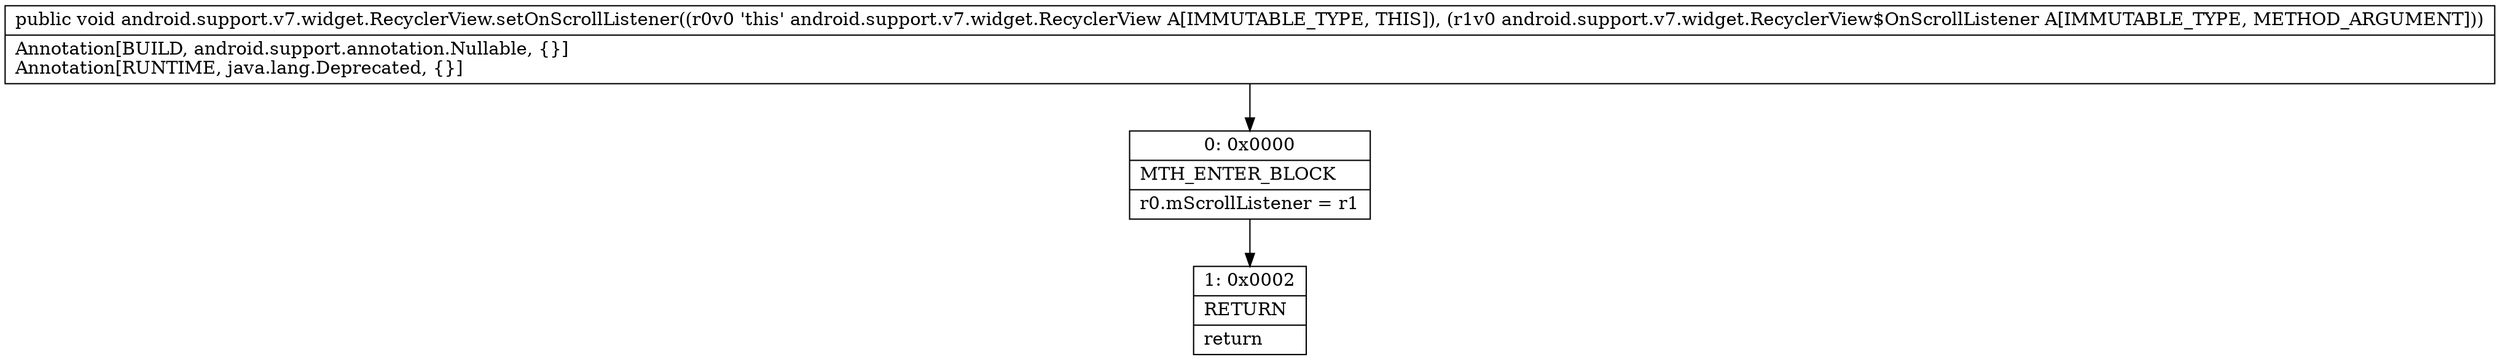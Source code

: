 digraph "CFG forandroid.support.v7.widget.RecyclerView.setOnScrollListener(Landroid\/support\/v7\/widget\/RecyclerView$OnScrollListener;)V" {
Node_0 [shape=record,label="{0\:\ 0x0000|MTH_ENTER_BLOCK\l|r0.mScrollListener = r1\l}"];
Node_1 [shape=record,label="{1\:\ 0x0002|RETURN\l|return\l}"];
MethodNode[shape=record,label="{public void android.support.v7.widget.RecyclerView.setOnScrollListener((r0v0 'this' android.support.v7.widget.RecyclerView A[IMMUTABLE_TYPE, THIS]), (r1v0 android.support.v7.widget.RecyclerView$OnScrollListener A[IMMUTABLE_TYPE, METHOD_ARGUMENT]))  | Annotation[BUILD, android.support.annotation.Nullable, \{\}]\lAnnotation[RUNTIME, java.lang.Deprecated, \{\}]\l}"];
MethodNode -> Node_0;
Node_0 -> Node_1;
}

